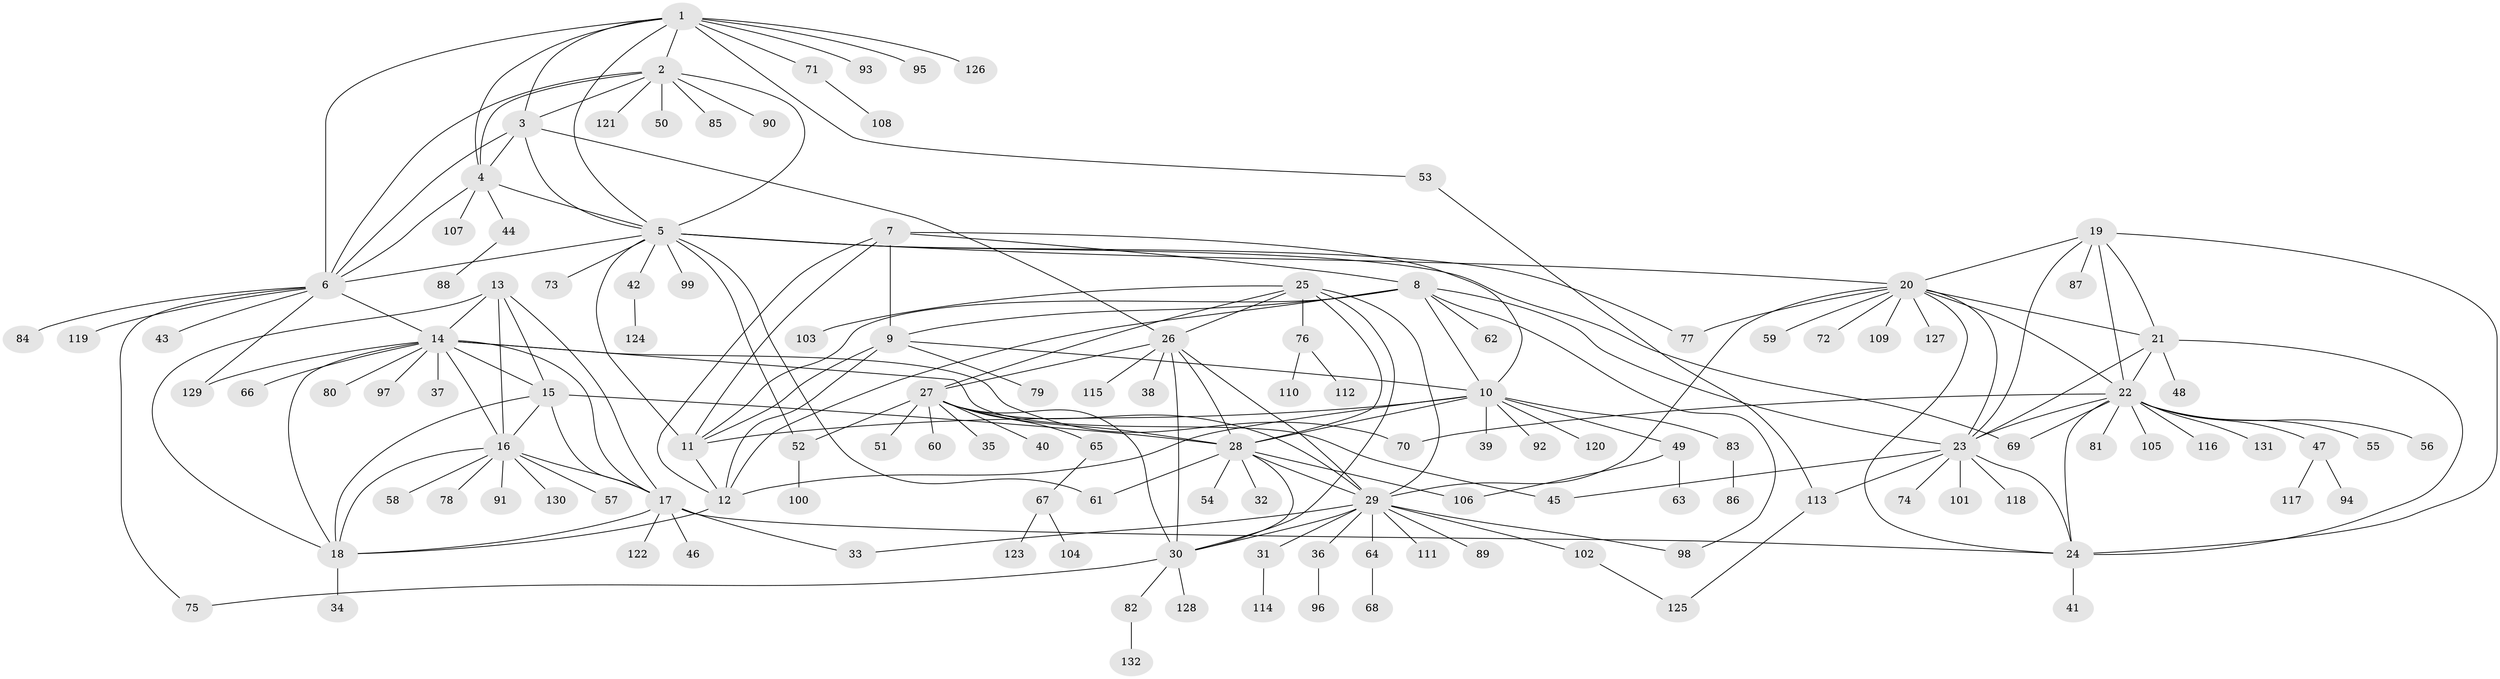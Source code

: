 // coarse degree distribution, {4: 0.038461538461538464, 3: 0.038461538461538464, 2: 0.019230769230769232, 6: 0.019230769230769232, 1: 0.7884615384615384, 8: 0.019230769230769232, 10: 0.019230769230769232, 14: 0.019230769230769232, 13: 0.019230769230769232, 12: 0.019230769230769232}
// Generated by graph-tools (version 1.1) at 2025/58/03/04/25 21:58:22]
// undirected, 132 vertices, 200 edges
graph export_dot {
graph [start="1"]
  node [color=gray90,style=filled];
  1;
  2;
  3;
  4;
  5;
  6;
  7;
  8;
  9;
  10;
  11;
  12;
  13;
  14;
  15;
  16;
  17;
  18;
  19;
  20;
  21;
  22;
  23;
  24;
  25;
  26;
  27;
  28;
  29;
  30;
  31;
  32;
  33;
  34;
  35;
  36;
  37;
  38;
  39;
  40;
  41;
  42;
  43;
  44;
  45;
  46;
  47;
  48;
  49;
  50;
  51;
  52;
  53;
  54;
  55;
  56;
  57;
  58;
  59;
  60;
  61;
  62;
  63;
  64;
  65;
  66;
  67;
  68;
  69;
  70;
  71;
  72;
  73;
  74;
  75;
  76;
  77;
  78;
  79;
  80;
  81;
  82;
  83;
  84;
  85;
  86;
  87;
  88;
  89;
  90;
  91;
  92;
  93;
  94;
  95;
  96;
  97;
  98;
  99;
  100;
  101;
  102;
  103;
  104;
  105;
  106;
  107;
  108;
  109;
  110;
  111;
  112;
  113;
  114;
  115;
  116;
  117;
  118;
  119;
  120;
  121;
  122;
  123;
  124;
  125;
  126;
  127;
  128;
  129;
  130;
  131;
  132;
  1 -- 2;
  1 -- 3;
  1 -- 4;
  1 -- 5;
  1 -- 6;
  1 -- 53;
  1 -- 71;
  1 -- 93;
  1 -- 95;
  1 -- 126;
  2 -- 3;
  2 -- 4;
  2 -- 5;
  2 -- 6;
  2 -- 50;
  2 -- 85;
  2 -- 90;
  2 -- 121;
  3 -- 4;
  3 -- 5;
  3 -- 6;
  3 -- 26;
  4 -- 5;
  4 -- 6;
  4 -- 44;
  4 -- 107;
  5 -- 6;
  5 -- 11;
  5 -- 20;
  5 -- 42;
  5 -- 52;
  5 -- 61;
  5 -- 69;
  5 -- 73;
  5 -- 77;
  5 -- 99;
  6 -- 14;
  6 -- 43;
  6 -- 75;
  6 -- 84;
  6 -- 119;
  6 -- 129;
  7 -- 8;
  7 -- 9;
  7 -- 10;
  7 -- 11;
  7 -- 12;
  8 -- 9;
  8 -- 10;
  8 -- 11;
  8 -- 12;
  8 -- 23;
  8 -- 62;
  8 -- 98;
  9 -- 10;
  9 -- 11;
  9 -- 12;
  9 -- 79;
  10 -- 11;
  10 -- 12;
  10 -- 28;
  10 -- 39;
  10 -- 49;
  10 -- 83;
  10 -- 92;
  10 -- 120;
  11 -- 12;
  12 -- 18;
  13 -- 14;
  13 -- 15;
  13 -- 16;
  13 -- 17;
  13 -- 18;
  14 -- 15;
  14 -- 16;
  14 -- 17;
  14 -- 18;
  14 -- 37;
  14 -- 45;
  14 -- 66;
  14 -- 70;
  14 -- 80;
  14 -- 97;
  14 -- 129;
  15 -- 16;
  15 -- 17;
  15 -- 18;
  15 -- 28;
  16 -- 17;
  16 -- 18;
  16 -- 57;
  16 -- 58;
  16 -- 78;
  16 -- 91;
  16 -- 130;
  17 -- 18;
  17 -- 24;
  17 -- 33;
  17 -- 46;
  17 -- 122;
  18 -- 34;
  19 -- 20;
  19 -- 21;
  19 -- 22;
  19 -- 23;
  19 -- 24;
  19 -- 87;
  20 -- 21;
  20 -- 22;
  20 -- 23;
  20 -- 24;
  20 -- 29;
  20 -- 59;
  20 -- 72;
  20 -- 77;
  20 -- 109;
  20 -- 127;
  21 -- 22;
  21 -- 23;
  21 -- 24;
  21 -- 48;
  22 -- 23;
  22 -- 24;
  22 -- 47;
  22 -- 55;
  22 -- 56;
  22 -- 69;
  22 -- 70;
  22 -- 81;
  22 -- 105;
  22 -- 116;
  22 -- 131;
  23 -- 24;
  23 -- 45;
  23 -- 74;
  23 -- 101;
  23 -- 113;
  23 -- 118;
  24 -- 41;
  25 -- 26;
  25 -- 27;
  25 -- 28;
  25 -- 29;
  25 -- 30;
  25 -- 76;
  25 -- 103;
  26 -- 27;
  26 -- 28;
  26 -- 29;
  26 -- 30;
  26 -- 38;
  26 -- 115;
  27 -- 28;
  27 -- 29;
  27 -- 30;
  27 -- 35;
  27 -- 40;
  27 -- 51;
  27 -- 52;
  27 -- 60;
  27 -- 65;
  28 -- 29;
  28 -- 30;
  28 -- 32;
  28 -- 54;
  28 -- 61;
  28 -- 106;
  29 -- 30;
  29 -- 31;
  29 -- 33;
  29 -- 36;
  29 -- 64;
  29 -- 89;
  29 -- 98;
  29 -- 102;
  29 -- 111;
  30 -- 75;
  30 -- 82;
  30 -- 128;
  31 -- 114;
  36 -- 96;
  42 -- 124;
  44 -- 88;
  47 -- 94;
  47 -- 117;
  49 -- 63;
  49 -- 106;
  52 -- 100;
  53 -- 113;
  64 -- 68;
  65 -- 67;
  67 -- 104;
  67 -- 123;
  71 -- 108;
  76 -- 110;
  76 -- 112;
  82 -- 132;
  83 -- 86;
  102 -- 125;
  113 -- 125;
}
